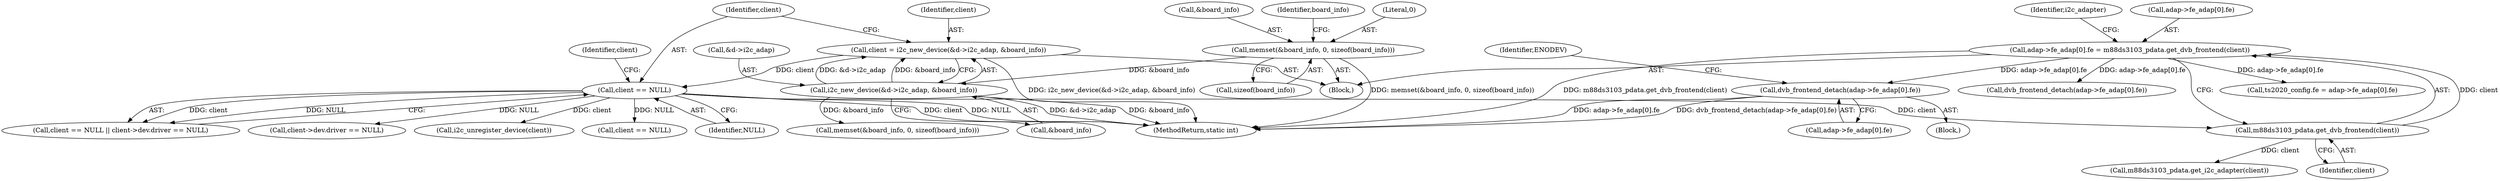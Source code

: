 digraph "0_linux_606142af57dad981b78707234cfbd15f9f7b7125_4@array" {
"1000441" [label="(Call,dvb_frontend_detach(adap->fe_adap[0].fe))"];
"1000367" [label="(Call,adap->fe_adap[0].fe = m88ds3103_pdata.get_dvb_frontend(client))"];
"1000375" [label="(Call,m88ds3103_pdata.get_dvb_frontend(client))"];
"1000338" [label="(Call,client == NULL)"];
"1000327" [label="(Call,client = i2c_new_device(&d->i2c_adap, &board_info))"];
"1000329" [label="(Call,i2c_new_device(&d->i2c_adap, &board_info))"];
"1000302" [label="(Call,memset(&board_info, 0, sizeof(board_info)))"];
"1000465" [label="(Call,dvb_frontend_detach(adap->fe_adap[0].fe))"];
"1000305" [label="(Literal,0)"];
"1000362" [label="(Call,i2c_unregister_device(client))"];
"1000339" [label="(Identifier,client)"];
"1000430" [label="(Call,client == NULL)"];
"1000375" [label="(Call,m88ds3103_pdata.get_dvb_frontend(client))"];
"1000303" [label="(Call,&board_info)"];
"1000451" [label="(Identifier,ENODEV)"];
"1000330" [label="(Call,&d->i2c_adap)"];
"1000327" [label="(Call,client = i2c_new_device(&d->i2c_adap, &board_info))"];
"1000329" [label="(Call,i2c_new_device(&d->i2c_adap, &board_info))"];
"1000306" [label="(Call,sizeof(board_info))"];
"1000440" [label="(Block,)"];
"1000442" [label="(Call,adap->fe_adap[0].fe)"];
"1000340" [label="(Identifier,NULL)"];
"1000302" [label="(Call,memset(&board_info, 0, sizeof(board_info)))"];
"1000541" [label="(MethodReturn,static int)"];
"1000441" [label="(Call,dvb_frontend_detach(adap->fe_adap[0].fe))"];
"1000367" [label="(Call,adap->fe_adap[0].fe = m88ds3103_pdata.get_dvb_frontend(client))"];
"1000310" [label="(Identifier,board_info)"];
"1000337" [label="(Call,client == NULL || client->dev.driver == NULL)"];
"1000378" [label="(Identifier,i2c_adapter)"];
"1000379" [label="(Call,m88ds3103_pdata.get_i2c_adapter(client))"];
"1000397" [label="(Call,memset(&board_info, 0, sizeof(board_info)))"];
"1000341" [label="(Call,client->dev.driver == NULL)"];
"1000106" [label="(Block,)"];
"1000338" [label="(Call,client == NULL)"];
"1000328" [label="(Identifier,client)"];
"1000376" [label="(Identifier,client)"];
"1000368" [label="(Call,adap->fe_adap[0].fe)"];
"1000386" [label="(Call,ts2020_config.fe = adap->fe_adap[0].fe)"];
"1000344" [label="(Identifier,client)"];
"1000334" [label="(Call,&board_info)"];
"1000441" -> "1000440"  [label="AST: "];
"1000441" -> "1000442"  [label="CFG: "];
"1000442" -> "1000441"  [label="AST: "];
"1000451" -> "1000441"  [label="CFG: "];
"1000441" -> "1000541"  [label="DDG: adap->fe_adap[0].fe"];
"1000441" -> "1000541"  [label="DDG: dvb_frontend_detach(adap->fe_adap[0].fe)"];
"1000367" -> "1000441"  [label="DDG: adap->fe_adap[0].fe"];
"1000367" -> "1000106"  [label="AST: "];
"1000367" -> "1000375"  [label="CFG: "];
"1000368" -> "1000367"  [label="AST: "];
"1000375" -> "1000367"  [label="AST: "];
"1000378" -> "1000367"  [label="CFG: "];
"1000367" -> "1000541"  [label="DDG: m88ds3103_pdata.get_dvb_frontend(client)"];
"1000375" -> "1000367"  [label="DDG: client"];
"1000367" -> "1000386"  [label="DDG: adap->fe_adap[0].fe"];
"1000367" -> "1000465"  [label="DDG: adap->fe_adap[0].fe"];
"1000375" -> "1000376"  [label="CFG: "];
"1000376" -> "1000375"  [label="AST: "];
"1000338" -> "1000375"  [label="DDG: client"];
"1000375" -> "1000379"  [label="DDG: client"];
"1000338" -> "1000337"  [label="AST: "];
"1000338" -> "1000340"  [label="CFG: "];
"1000339" -> "1000338"  [label="AST: "];
"1000340" -> "1000338"  [label="AST: "];
"1000344" -> "1000338"  [label="CFG: "];
"1000337" -> "1000338"  [label="CFG: "];
"1000338" -> "1000541"  [label="DDG: client"];
"1000338" -> "1000541"  [label="DDG: NULL"];
"1000338" -> "1000337"  [label="DDG: client"];
"1000338" -> "1000337"  [label="DDG: NULL"];
"1000327" -> "1000338"  [label="DDG: client"];
"1000338" -> "1000341"  [label="DDG: NULL"];
"1000338" -> "1000362"  [label="DDG: client"];
"1000338" -> "1000430"  [label="DDG: NULL"];
"1000327" -> "1000106"  [label="AST: "];
"1000327" -> "1000329"  [label="CFG: "];
"1000328" -> "1000327"  [label="AST: "];
"1000329" -> "1000327"  [label="AST: "];
"1000339" -> "1000327"  [label="CFG: "];
"1000327" -> "1000541"  [label="DDG: i2c_new_device(&d->i2c_adap, &board_info)"];
"1000329" -> "1000327"  [label="DDG: &d->i2c_adap"];
"1000329" -> "1000327"  [label="DDG: &board_info"];
"1000329" -> "1000334"  [label="CFG: "];
"1000330" -> "1000329"  [label="AST: "];
"1000334" -> "1000329"  [label="AST: "];
"1000329" -> "1000541"  [label="DDG: &board_info"];
"1000329" -> "1000541"  [label="DDG: &d->i2c_adap"];
"1000302" -> "1000329"  [label="DDG: &board_info"];
"1000329" -> "1000397"  [label="DDG: &board_info"];
"1000302" -> "1000106"  [label="AST: "];
"1000302" -> "1000306"  [label="CFG: "];
"1000303" -> "1000302"  [label="AST: "];
"1000305" -> "1000302"  [label="AST: "];
"1000306" -> "1000302"  [label="AST: "];
"1000310" -> "1000302"  [label="CFG: "];
"1000302" -> "1000541"  [label="DDG: memset(&board_info, 0, sizeof(board_info))"];
}
